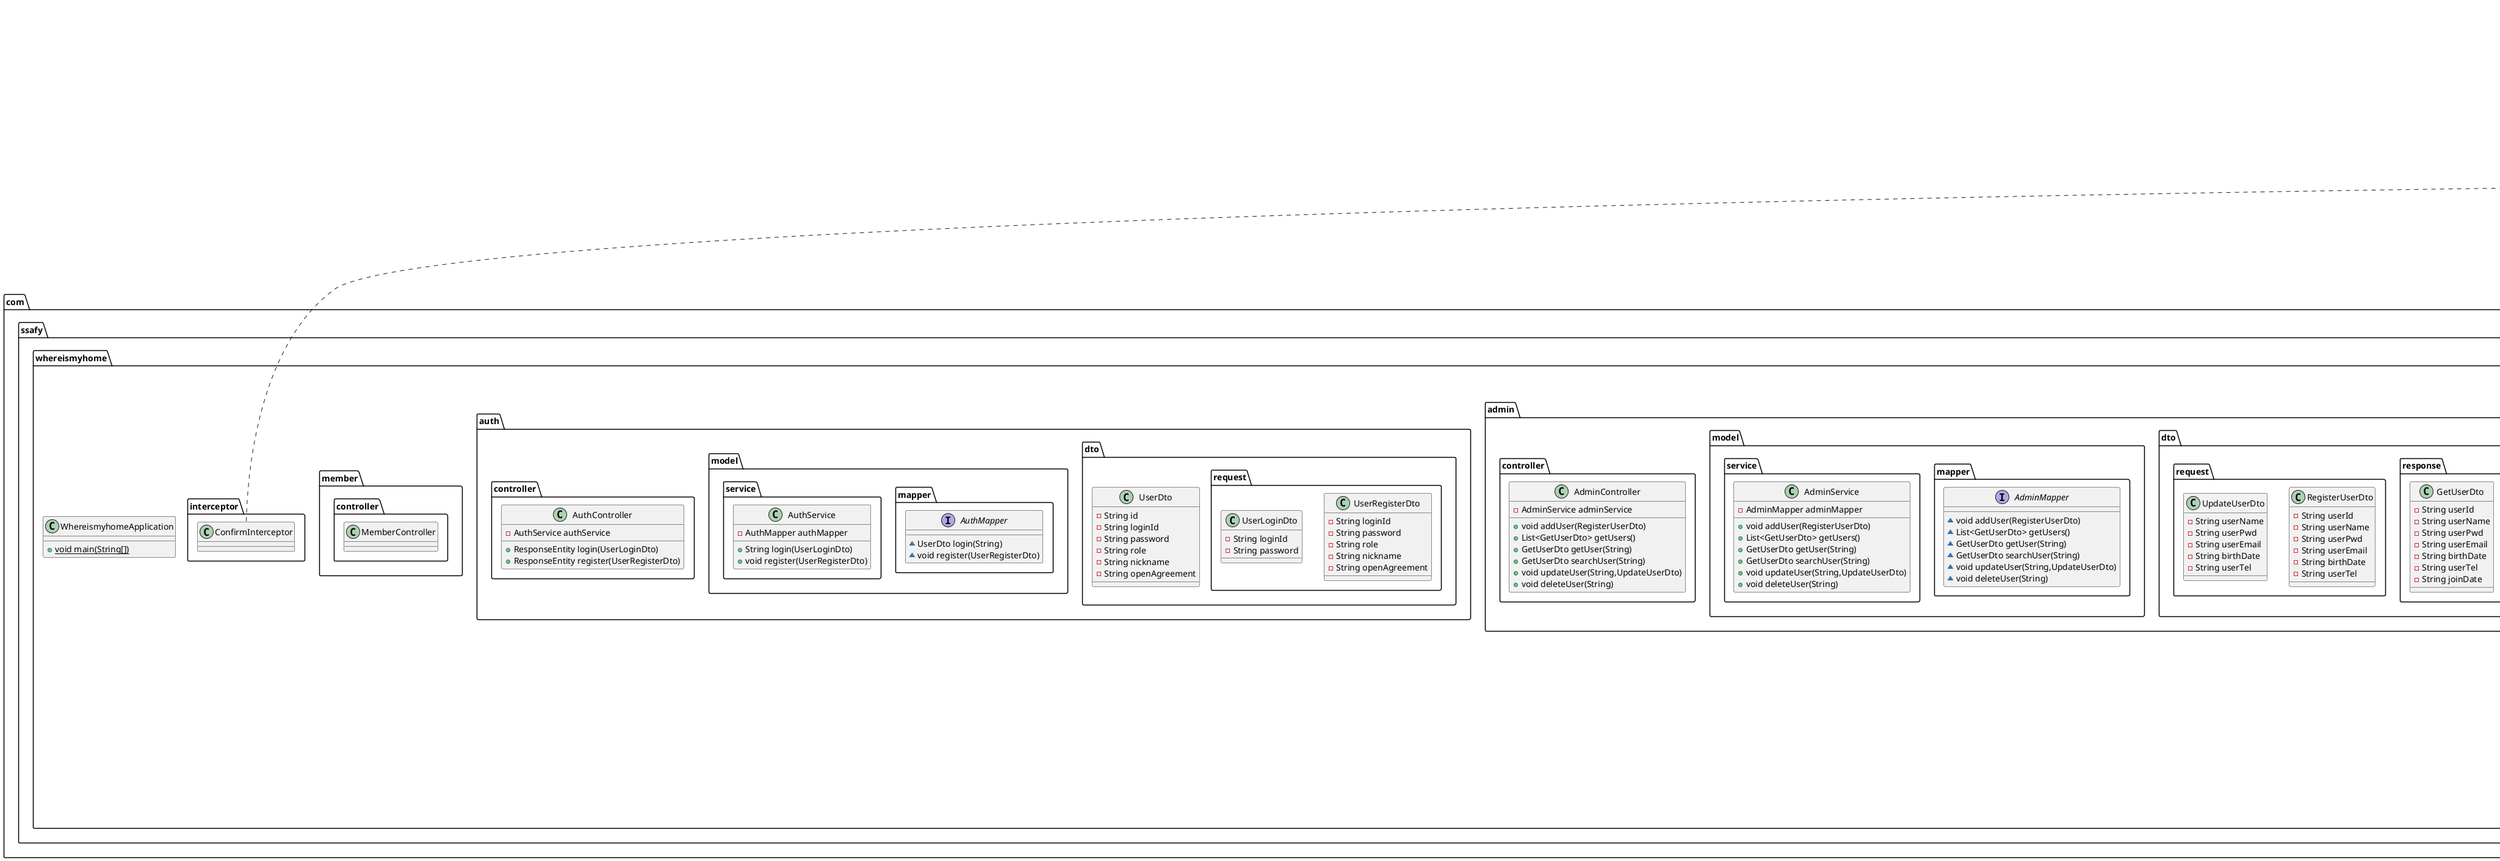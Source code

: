 @startuml
class com.ssafy.whereismyhome.config.WebMvcConfiguration {
- List<String> patterns
- ConfirmInterceptor confirmInterceptor
+ void addInterceptors(InterceptorRegistry)
+ void addViewControllers(ViewControllerRegistry)
}
class com.ssafy.whereismyhome.board.controller.RentalBoardController {
- {static} Logger logger
- RentalBoardService rentalBoardService
+ ResponseEntity writeRentalArticle(BoardDto)
+ ResponseEntity getRentalArticleByTitle(String)
+ ResponseEntity<BoardDto> getRentalArticleByNo(int)
+ ResponseEntity<String> modifyRentalArticle(BoardDto)
+ ResponseEntity<String> deleteRentalArticle(int)
- ResponseEntity<String> exceptionHandling(Exception)
}
class com.ssafy.whereismyhome.apart.dto.response.ApartDealDto {
- ApartDto aptDto
- List<DealInfoDto> dealInfoList
}
class com.ssafy.whereismyhome.apart.model.service.ApartService {
- ApartMapper apartMapper
+ List<ApartDto> getAparts()
+ List<ApartDto> getApartByDongCode(String)
+ List<ApartDto> getApartBySubname(String)
+ List<DongDto> getDongBySubDong(String)
+ ApartDto getApartByCode(Long)
+ List<DealInfoDto> getDealListByCode(Long)
+ List<ApartDto> getApartByHit()
+ List<String> getStarredAparts(String)
+ List<String> getStarredAreas(String)
+ ApartDto getDealByNo(Long)
}
class com.ssafy.whereismyhome.admin.dto.response.GetUserDto {
- String userId
- String userName
- String userPwd
- String userEmail
- String birthDate
- String userTel
- String joinDate
}
interface com.ssafy.whereismyhome.admin.model.mapper.AdminMapper {
~ void addUser(RegisterUserDto)
~ List<GetUserDto> getUsers()
~ GetUserDto getUser(String)
~ GetUserDto searchUser(String)
~ void updateUser(String,UpdateUserDto)
~ void deleteUser(String)
}
class com.ssafy.whereismyhome.admin.controller.AdminController {
- AdminService adminService
+ void addUser(RegisterUserDto)
+ List<GetUserDto> getUsers()
+ GetUserDto getUser(String)
+ GetUserDto searchUser(String)
+ void updateUser(String,UpdateUserDto)
+ void deleteUser(String)
}
class com.ssafy.whereismyhome.board.dto.response.BoardListDto {
- List<BoardDto> articles
- int currentPage
- int totalPageCount
+ List<BoardDto> getArticles()
+ void setArticles(List<BoardDto>)
+ int getCurrentPage()
+ void setCurrentPage(int)
+ int getTotalPageCount()
+ void setTotalPageCount(int)
}
class com.ssafy.whereismyhome.board.model.service.RentalBoardService {
- RentalBoardMapper rentalBoardMapper
+ void writeRentalArticle(BoardDto)
+ List<BoardDto> getRentalArticleList()
+ void modifyRentalArticle(BoardDto)
+ void deleteRentalArticle(int)
+ List<BoardDto> getRentalArticleByTitle(String)
+ BoardDto getRentalArticleByNo(int)
+ void updateRentalHit(int)
}
class com.ssafy.whereismyhome.board.dto.FileInfoDto {
- String saveFolder
- String originalFile
- String saveFile
+ String getSaveFolder()
+ void setSaveFolder(String)
+ String getOriginalFile()
+ void setOriginalFile(String)
+ String getSaveFile()
+ void setSaveFile(String)
+ String toString()
}
class com.ssafy.whereismyhome.board.dto.BoardDto {
- int articleNo
- String userId
- String subject
- String content
- int hit
- String registerTime
}
class com.ssafy.whereismyhome.auth.dto.request.UserRegisterDto {
- String loginId
- String password
- String role
- String nickname
- String openAgreement
}
interface com.ssafy.whereismyhome.auth.model.mapper.AuthMapper {
~ UserDto login(String)
~ void register(UserRegisterDto)
}
interface com.ssafy.whereismyhome.board.model.mapper.BoardMapper {
~ int getTotalArticleCount(Map<String,Object>)
~ void writeArticle(BoardDto)
~ void modifyArticle(BoardDto)
~ void deleteArticle(int)
~ List<BoardDto> getArticleList()
~ List<BoardDto> getArticleByTitle(String)
~ BoardDto getArticleByNo(int)
~ void updateHit(int)
}
class com.ssafy.whereismyhome.admin.dto.request.RegisterUserDto {
- String userId
- String userName
- String userPwd
- String userEmail
- String birthDate
- String userTel
}
class com.ssafy.whereismyhome.admin.dto.request.UpdateUserDto {
- String userName
- String userPwd
- String userEmail
- String birthDate
- String userTel
}
class com.ssafy.whereismyhome.member.controller.MemberController {
}
class com.ssafy.whereismyhome.apart.dto.response.DongDto {
- Long dongCode
- String dongName
- String sidoName
- String gugunName
}
class com.ssafy.whereismyhome.auth.model.service.AuthService {
- AuthMapper authMapper
+ String login(UserLoginDto)
+ void register(UserRegisterDto)
}
class com.ssafy.whereismyhome.WhereismyhomeApplication {
+ {static} void main(String[])
}
class com.ssafy.whereismyhome.apart.dto.response.ApartDto {
- Long aptCode
- String apartmentName
- String lat
- String lng
- String sidoName
- String gugunName
- String roadName
- int hit
}
class com.ssafy.whereismyhome.admin.model.service.AdminService {
- AdminMapper adminMapper
+ void addUser(RegisterUserDto)
+ List<GetUserDto> getUsers()
+ GetUserDto getUser(String)
+ GetUserDto searchUser(String)
+ void updateUser(String,UpdateUserDto)
+ void deleteUser(String)
}
interface com.ssafy.whereismyhome.board.model.mapper.NoticeBoardMapper {
~ void writeNoticeArticle(BoardDto)
~ void modifyNoticeArticle(BoardDto)
~ void deleteNoticeArticle(int)
~ List<BoardDto> getNoticeArticleList()
~ List<BoardDto> getNoticeArticleByTitle(String)
~ BoardDto getNoticeArticleByNo(int)
~ void updateNoticeHit(int)
}
class com.ssafy.whereismyhome.apart.dto.response.StarredApartListDto {
- List<Integer> starredApartList
}
class com.ssafy.whereismyhome.board.controller.BoardController {
- {static} Logger logger
- BoardService boardService
+ ResponseEntity writeArticle(BoardDto)
+ ResponseEntity getArticleByTitle(String)
+ ResponseEntity<BoardDto> getArticleByNo(int)
+ ResponseEntity<String> modifyArticle(BoardDto)
+ ResponseEntity<String> deleteArticle(int)
- ResponseEntity<String> exceptionHandling(Exception)
}
class com.ssafy.whereismyhome.apart.dto.response.DealInfoDto {
- String dealAmount
- int dealYear
- int dealMonth
- String area
- String floor
}
class com.ssafy.whereismyhome.board.controller.NoticeBoardController {
- {static} Logger logger
- NoticeBoardService noticeBoardService
+ ResponseEntity writeNoticeArticle(BoardDto)
+ ResponseEntity getNoticeArticleByTitle(String)
+ ResponseEntity<BoardDto> getNoticeArticleByNo(int)
+ ResponseEntity<String> modifyNoticeArticle(BoardDto)
+ ResponseEntity<String> deleteNoticeArticle(int)
- ResponseEntity<String> exceptionHandling(Exception)
}
class com.ssafy.whereismyhome.auth.dto.request.UserLoginDto {
- String loginId
- String password
}
class com.ssafy.whereismyhome.auth.controller.AuthController {
- AuthService authService
+ ResponseEntity login(UserLoginDto)
+ ResponseEntity register(UserRegisterDto)
}
class com.ssafy.whereismyhome.board.model.service.NoticeBoardService {
- NoticeBoardMapper noticeBoardMapper
+ void writeNoticeArticle(BoardDto)
+ List<BoardDto> getNoticeArticleList()
+ void modifyNoticeArticle(BoardDto)
+ void deleteNoticeArticle(int)
+ List<BoardDto> getNoticeArticleByTitle(String)
+ BoardDto getNoticeArticleByNo(int)
+ void updateNoticeHit(int)
}
class com.ssafy.whereismyhome.apart.controller.ApartController {
- ApartService apartService
+ ResponseEntity getAparts(String)
+ ResponseEntity getApartBySubname(String)
+ ResponseEntity getDongBySubDong(String)
+ ResponseEntity getApartByCode(Long)
+ ResponseEntity getApartByHit()
+ ResponseEntity getStarredAparts(String)
+ ResponseEntity getStarredAreas(String)
+ ApartDto getDealByNo(Long)
}
interface com.ssafy.whereismyhome.apart.model.mapper.ApartMapper {
~ List<ApartDto> getAparts()
~ List<ApartDto> getApartByDongCode(String)
~ List<ApartDto> getApartBySubname(String)
~ List<DongDto> getDongBySubDong(String)
~ List<DealInfoDto> getDealListByCode(Long)
~ ApartDto getApartByCode(Long)
~ List<ApartDto> getApartByHit()
~ List<String> getStarredAparts(Long)
~ List<String> getStarredAreas(String)
~ ApartDto getDealByNo(Long)
}
class com.ssafy.whereismyhome.interceptor.ConfirmInterceptor {
}
interface com.ssafy.whereismyhome.board.model.mapper.RentalBoardMapper {
~ void writeRentalArticle(BoardDto)
~ void modifyRentalArticle(BoardDto)
~ void deleteRentalArticle(int)
~ List<BoardDto> getRentalArticleList()
~ List<BoardDto> getRentalArticleByTitle(String)
~ BoardDto getRentalArticleByNo(int)
~ void updateRentalHit(int)
}
class com.ssafy.whereismyhome.board.model.service.BoardService {
- BoardMapper boardMapper
+ void writeArticle(BoardDto)
+ List<BoardDto> getArticleList()
+ void modifyArticle(BoardDto)
+ void deleteArticle(int)
+ List<BoardDto> getArticleByTitle(String)
+ BoardDto getArticleByNo(int)
+ void updateHit(int)
}
class com.ssafy.whereismyhome.auth.dto.UserDto {
- String id
- String loginId
- String password
- String role
- String nickname
- String openAgreement
}


org.springframework.web.servlet.config.annotation.WebMvcConfigurer <|.. com.ssafy.whereismyhome.config.WebMvcConfiguration
org.springframework.web.servlet.HandlerInterceptor <|.. com.ssafy.whereismyhome.interceptor.ConfirmInterceptor
@enduml